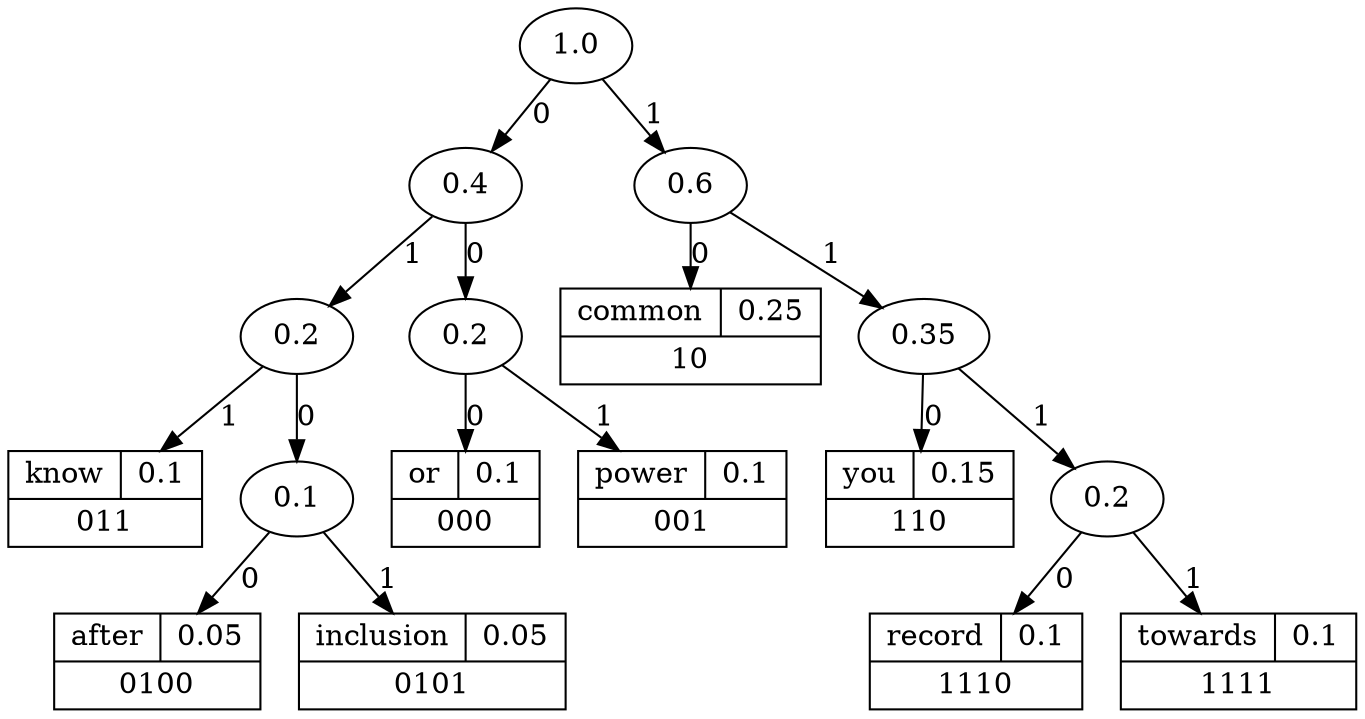 /* 
  Huffman Tree DOT graph.

  DOT Reference :  http://www.graphviz.org/doc/info/lang.html
                   http://en.wikipedia.org/wiki/DOT_language
  Timestamp     :  1401213702 
  Phrase        :  'CCCCCCCCCCPPPPTTYYAR'

  Generated on http://huffman.ooz.ie/
  */

/* 
  Huffman Tree DOT graph.

  DOT Reference :  http://www.graphviz.org/doc/info/lang.html
                   http://en.wikipedia.org/wiki/DOT_language
  Timestamp     :  1401217483 
  Phrase        :  'CCCCCPPTTYYYARRIOOKK'

  Generated on http://huffman.ooz.ie/
*/

digraph G {
    edge [label=0];
    graph [ranksep=0];
    O [shape=record, label="{{or|0.1}|000}"];
    P [shape=record, label="{{power|0.1}|001}"];
    A [shape=record, label="{{after|0.05}|0100}"];
    I [shape=record, label="{{inclusion|0.05}|0101}"];
    K [shape=record, label="{{know|0.1}|011}"];
    AIK [label=0.2];
    C [shape=record, label="{{common|0.25}|10}"];
    Y [shape=record, label="{{you|0.15}|110}"];
    R [shape=record, label="{{record|0.1}|1110}"];
    T [shape=record, label="{{towards|0.1}|1111}"];
    RT [label=0.2];
    1.0 -> 0.4 -> 0.2 -> O;
    AIK -> 0.1 -> A;
    0.6 -> C;
    0.35 -> Y;
    RT -> R;0.2 -> P [label=1];
    0.1 -> I [label=1];
    0.4 -> AIK -> K [label=1];
    1.0 -> 0.6 -> 0.35 -> RT -> T [label=1];
}
